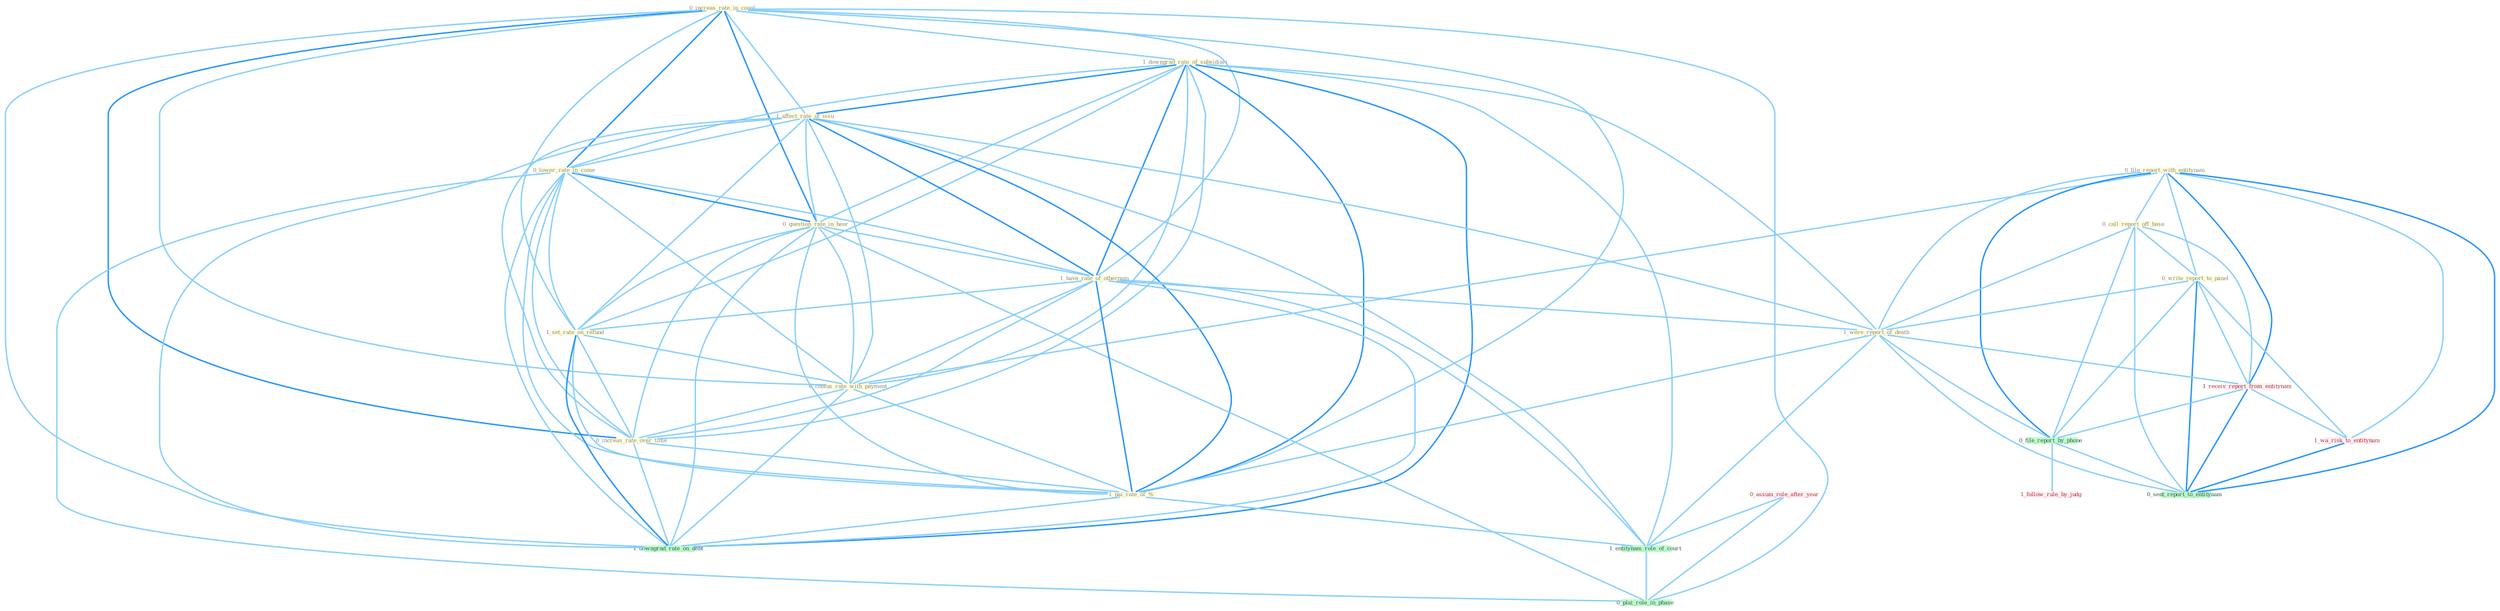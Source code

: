 Graph G{ 
    node
    [shape=polygon,style=filled,width=.5,height=.06,color="#BDFCC9",fixedsize=true,fontsize=4,
    fontcolor="#2f4f4f"];
    {node
    [color="#ffffe0", fontcolor="#8b7d6b"] "0_increas_rate_in_coupl " "1_downgrad_rate_of_subsidiari " "1_affect_rate_of_issu " "0_file_report_with_entitynam " "0_lower_rate_in_come " "0_call_report_off_base " "0_question_rate_in_hear " "0_write_report_to_panel " "1_have_rate_of_othernum " "1_set_rate_on_refund " "0_confus_rate_with_payment " "0_increas_rate_over_time " "1_were_report_of_death " "1_pai_rate_of_% "}
{node [color="#fff0f5", fontcolor="#b22222"] "1_receiv_report_from_entitynam " "0_assum_role_after_year " "1_follow_rule_by_judg " "1_wa_risk_to_entitynam "}
edge [color="#B0E2FF"];

	"0_increas_rate_in_coupl " -- "1_downgrad_rate_of_subsidiari " [w="1", color="#87cefa" ];
	"0_increas_rate_in_coupl " -- "1_affect_rate_of_issu " [w="1", color="#87cefa" ];
	"0_increas_rate_in_coupl " -- "0_lower_rate_in_come " [w="2", color="#1e90ff" , len=0.8];
	"0_increas_rate_in_coupl " -- "0_question_rate_in_hear " [w="2", color="#1e90ff" , len=0.8];
	"0_increas_rate_in_coupl " -- "1_have_rate_of_othernum " [w="1", color="#87cefa" ];
	"0_increas_rate_in_coupl " -- "1_set_rate_on_refund " [w="1", color="#87cefa" ];
	"0_increas_rate_in_coupl " -- "0_confus_rate_with_payment " [w="1", color="#87cefa" ];
	"0_increas_rate_in_coupl " -- "0_increas_rate_over_time " [w="2", color="#1e90ff" , len=0.8];
	"0_increas_rate_in_coupl " -- "1_pai_rate_of_% " [w="1", color="#87cefa" ];
	"0_increas_rate_in_coupl " -- "1_downgrad_rate_on_debt " [w="1", color="#87cefa" ];
	"0_increas_rate_in_coupl " -- "0_plai_role_in_phase " [w="1", color="#87cefa" ];
	"1_downgrad_rate_of_subsidiari " -- "1_affect_rate_of_issu " [w="2", color="#1e90ff" , len=0.8];
	"1_downgrad_rate_of_subsidiari " -- "0_lower_rate_in_come " [w="1", color="#87cefa" ];
	"1_downgrad_rate_of_subsidiari " -- "0_question_rate_in_hear " [w="1", color="#87cefa" ];
	"1_downgrad_rate_of_subsidiari " -- "1_have_rate_of_othernum " [w="2", color="#1e90ff" , len=0.8];
	"1_downgrad_rate_of_subsidiari " -- "1_set_rate_on_refund " [w="1", color="#87cefa" ];
	"1_downgrad_rate_of_subsidiari " -- "0_confus_rate_with_payment " [w="1", color="#87cefa" ];
	"1_downgrad_rate_of_subsidiari " -- "0_increas_rate_over_time " [w="1", color="#87cefa" ];
	"1_downgrad_rate_of_subsidiari " -- "1_were_report_of_death " [w="1", color="#87cefa" ];
	"1_downgrad_rate_of_subsidiari " -- "1_pai_rate_of_% " [w="2", color="#1e90ff" , len=0.8];
	"1_downgrad_rate_of_subsidiari " -- "1_entitynam_role_of_court " [w="1", color="#87cefa" ];
	"1_downgrad_rate_of_subsidiari " -- "1_downgrad_rate_on_debt " [w="2", color="#1e90ff" , len=0.8];
	"1_affect_rate_of_issu " -- "0_lower_rate_in_come " [w="1", color="#87cefa" ];
	"1_affect_rate_of_issu " -- "0_question_rate_in_hear " [w="1", color="#87cefa" ];
	"1_affect_rate_of_issu " -- "1_have_rate_of_othernum " [w="2", color="#1e90ff" , len=0.8];
	"1_affect_rate_of_issu " -- "1_set_rate_on_refund " [w="1", color="#87cefa" ];
	"1_affect_rate_of_issu " -- "0_confus_rate_with_payment " [w="1", color="#87cefa" ];
	"1_affect_rate_of_issu " -- "0_increas_rate_over_time " [w="1", color="#87cefa" ];
	"1_affect_rate_of_issu " -- "1_were_report_of_death " [w="1", color="#87cefa" ];
	"1_affect_rate_of_issu " -- "1_pai_rate_of_% " [w="2", color="#1e90ff" , len=0.8];
	"1_affect_rate_of_issu " -- "1_entitynam_role_of_court " [w="1", color="#87cefa" ];
	"1_affect_rate_of_issu " -- "1_downgrad_rate_on_debt " [w="1", color="#87cefa" ];
	"0_file_report_with_entitynam " -- "0_call_report_off_base " [w="1", color="#87cefa" ];
	"0_file_report_with_entitynam " -- "0_write_report_to_panel " [w="1", color="#87cefa" ];
	"0_file_report_with_entitynam " -- "0_confus_rate_with_payment " [w="1", color="#87cefa" ];
	"0_file_report_with_entitynam " -- "1_were_report_of_death " [w="1", color="#87cefa" ];
	"0_file_report_with_entitynam " -- "1_receiv_report_from_entitynam " [w="2", color="#1e90ff" , len=0.8];
	"0_file_report_with_entitynam " -- "0_file_report_by_phone " [w="2", color="#1e90ff" , len=0.8];
	"0_file_report_with_entitynam " -- "1_wa_risk_to_entitynam " [w="1", color="#87cefa" ];
	"0_file_report_with_entitynam " -- "0_sent_report_to_entitynam " [w="2", color="#1e90ff" , len=0.8];
	"0_lower_rate_in_come " -- "0_question_rate_in_hear " [w="2", color="#1e90ff" , len=0.8];
	"0_lower_rate_in_come " -- "1_have_rate_of_othernum " [w="1", color="#87cefa" ];
	"0_lower_rate_in_come " -- "1_set_rate_on_refund " [w="1", color="#87cefa" ];
	"0_lower_rate_in_come " -- "0_confus_rate_with_payment " [w="1", color="#87cefa" ];
	"0_lower_rate_in_come " -- "0_increas_rate_over_time " [w="1", color="#87cefa" ];
	"0_lower_rate_in_come " -- "1_pai_rate_of_% " [w="1", color="#87cefa" ];
	"0_lower_rate_in_come " -- "1_downgrad_rate_on_debt " [w="1", color="#87cefa" ];
	"0_lower_rate_in_come " -- "0_plai_role_in_phase " [w="1", color="#87cefa" ];
	"0_call_report_off_base " -- "0_write_report_to_panel " [w="1", color="#87cefa" ];
	"0_call_report_off_base " -- "1_were_report_of_death " [w="1", color="#87cefa" ];
	"0_call_report_off_base " -- "1_receiv_report_from_entitynam " [w="1", color="#87cefa" ];
	"0_call_report_off_base " -- "0_file_report_by_phone " [w="1", color="#87cefa" ];
	"0_call_report_off_base " -- "0_sent_report_to_entitynam " [w="1", color="#87cefa" ];
	"0_question_rate_in_hear " -- "1_have_rate_of_othernum " [w="1", color="#87cefa" ];
	"0_question_rate_in_hear " -- "1_set_rate_on_refund " [w="1", color="#87cefa" ];
	"0_question_rate_in_hear " -- "0_confus_rate_with_payment " [w="1", color="#87cefa" ];
	"0_question_rate_in_hear " -- "0_increas_rate_over_time " [w="1", color="#87cefa" ];
	"0_question_rate_in_hear " -- "1_pai_rate_of_% " [w="1", color="#87cefa" ];
	"0_question_rate_in_hear " -- "1_downgrad_rate_on_debt " [w="1", color="#87cefa" ];
	"0_question_rate_in_hear " -- "0_plai_role_in_phase " [w="1", color="#87cefa" ];
	"0_write_report_to_panel " -- "1_were_report_of_death " [w="1", color="#87cefa" ];
	"0_write_report_to_panel " -- "1_receiv_report_from_entitynam " [w="1", color="#87cefa" ];
	"0_write_report_to_panel " -- "0_file_report_by_phone " [w="1", color="#87cefa" ];
	"0_write_report_to_panel " -- "1_wa_risk_to_entitynam " [w="1", color="#87cefa" ];
	"0_write_report_to_panel " -- "0_sent_report_to_entitynam " [w="2", color="#1e90ff" , len=0.8];
	"1_have_rate_of_othernum " -- "1_set_rate_on_refund " [w="1", color="#87cefa" ];
	"1_have_rate_of_othernum " -- "0_confus_rate_with_payment " [w="1", color="#87cefa" ];
	"1_have_rate_of_othernum " -- "0_increas_rate_over_time " [w="1", color="#87cefa" ];
	"1_have_rate_of_othernum " -- "1_were_report_of_death " [w="1", color="#87cefa" ];
	"1_have_rate_of_othernum " -- "1_pai_rate_of_% " [w="2", color="#1e90ff" , len=0.8];
	"1_have_rate_of_othernum " -- "1_entitynam_role_of_court " [w="1", color="#87cefa" ];
	"1_have_rate_of_othernum " -- "1_downgrad_rate_on_debt " [w="1", color="#87cefa" ];
	"1_set_rate_on_refund " -- "0_confus_rate_with_payment " [w="1", color="#87cefa" ];
	"1_set_rate_on_refund " -- "0_increas_rate_over_time " [w="1", color="#87cefa" ];
	"1_set_rate_on_refund " -- "1_pai_rate_of_% " [w="1", color="#87cefa" ];
	"1_set_rate_on_refund " -- "1_downgrad_rate_on_debt " [w="2", color="#1e90ff" , len=0.8];
	"0_confus_rate_with_payment " -- "0_increas_rate_over_time " [w="1", color="#87cefa" ];
	"0_confus_rate_with_payment " -- "1_pai_rate_of_% " [w="1", color="#87cefa" ];
	"0_confus_rate_with_payment " -- "1_downgrad_rate_on_debt " [w="1", color="#87cefa" ];
	"0_increas_rate_over_time " -- "1_pai_rate_of_% " [w="1", color="#87cefa" ];
	"0_increas_rate_over_time " -- "1_downgrad_rate_on_debt " [w="1", color="#87cefa" ];
	"1_were_report_of_death " -- "1_pai_rate_of_% " [w="1", color="#87cefa" ];
	"1_were_report_of_death " -- "1_receiv_report_from_entitynam " [w="1", color="#87cefa" ];
	"1_were_report_of_death " -- "1_entitynam_role_of_court " [w="1", color="#87cefa" ];
	"1_were_report_of_death " -- "0_file_report_by_phone " [w="1", color="#87cefa" ];
	"1_were_report_of_death " -- "0_sent_report_to_entitynam " [w="1", color="#87cefa" ];
	"1_pai_rate_of_% " -- "1_entitynam_role_of_court " [w="1", color="#87cefa" ];
	"1_pai_rate_of_% " -- "1_downgrad_rate_on_debt " [w="1", color="#87cefa" ];
	"1_receiv_report_from_entitynam " -- "0_file_report_by_phone " [w="1", color="#87cefa" ];
	"1_receiv_report_from_entitynam " -- "1_wa_risk_to_entitynam " [w="1", color="#87cefa" ];
	"1_receiv_report_from_entitynam " -- "0_sent_report_to_entitynam " [w="2", color="#1e90ff" , len=0.8];
	"0_assum_role_after_year " -- "1_entitynam_role_of_court " [w="1", color="#87cefa" ];
	"0_assum_role_after_year " -- "0_plai_role_in_phase " [w="1", color="#87cefa" ];
	"1_entitynam_role_of_court " -- "0_plai_role_in_phase " [w="1", color="#87cefa" ];
	"0_file_report_by_phone " -- "1_follow_rule_by_judg " [w="1", color="#87cefa" ];
	"0_file_report_by_phone " -- "0_sent_report_to_entitynam " [w="1", color="#87cefa" ];
	"1_wa_risk_to_entitynam " -- "0_sent_report_to_entitynam " [w="2", color="#1e90ff" , len=0.8];
}
